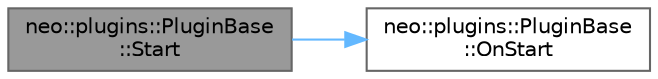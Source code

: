 digraph "neo::plugins::PluginBase::Start"
{
 // LATEX_PDF_SIZE
  bgcolor="transparent";
  edge [fontname=Helvetica,fontsize=10,labelfontname=Helvetica,labelfontsize=10];
  node [fontname=Helvetica,fontsize=10,shape=box,height=0.2,width=0.4];
  rankdir="LR";
  Node1 [id="Node000001",label="neo::plugins::PluginBase\l::Start",height=0.2,width=0.4,color="gray40", fillcolor="grey60", style="filled", fontcolor="black",tooltip="Starts the plugin."];
  Node1 -> Node2 [id="edge1_Node000001_Node000002",color="steelblue1",style="solid",tooltip=" "];
  Node2 [id="Node000002",label="neo::plugins::PluginBase\l::OnStart",height=0.2,width=0.4,color="grey40", fillcolor="white", style="filled",URL="$classneo_1_1plugins_1_1_plugin_base.html#a6792009d892718fdb3d605c8d4cb01d6",tooltip="Starts the plugin."];
}
